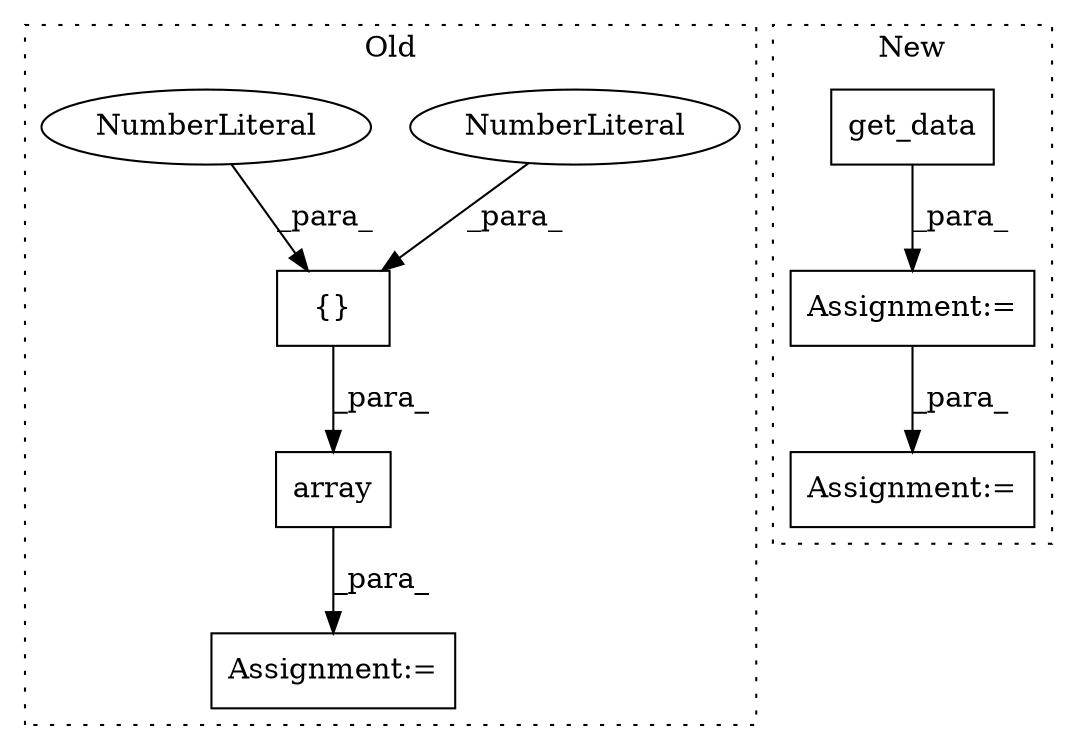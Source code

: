 digraph G {
subgraph cluster0 {
1 [label="array" a="32" s="26844,26981" l="6,1" shape="box"];
3 [label="{}" a="4" s="26861,26980" l="1,1" shape="box"];
4 [label="NumberLiteral" a="34" s="26899" l="10" shape="ellipse"];
5 [label="NumberLiteral" a="34" s="26933" l="11" shape="ellipse"];
6 [label="Assignment:=" a="7" s="26837" l="1" shape="box"];
label = "Old";
style="dotted";
}
subgraph cluster1 {
2 [label="get_data" a="32" s="25135,25162" l="9,1" shape="box"];
7 [label="Assignment:=" a="7" s="25134" l="1" shape="box"];
8 [label="Assignment:=" a="7" s="25210" l="1" shape="box"];
label = "New";
style="dotted";
}
1 -> 6 [label="_para_"];
2 -> 7 [label="_para_"];
3 -> 1 [label="_para_"];
4 -> 3 [label="_para_"];
5 -> 3 [label="_para_"];
7 -> 8 [label="_para_"];
}